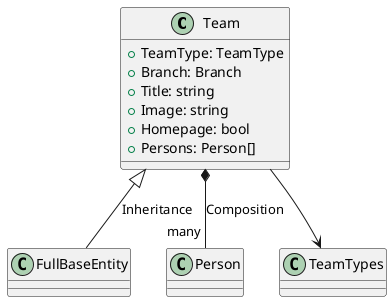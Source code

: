 @startuml Team Class Diagram

class Team  {
    + TeamType: TeamType
    + Branch: Branch
    + Title: string
    + Image: string
    + Homepage: bool
    + Persons: Person[]
}

Team <|-- FullBaseEntity: Inheritance
Team *-- "many" Person: Composition
Team --> TeamTypes

@enduml